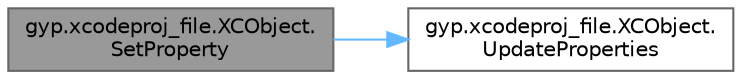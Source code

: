 digraph "gyp.xcodeproj_file.XCObject.SetProperty"
{
 // LATEX_PDF_SIZE
  bgcolor="transparent";
  edge [fontname=Helvetica,fontsize=10,labelfontname=Helvetica,labelfontsize=10];
  node [fontname=Helvetica,fontsize=10,shape=box,height=0.2,width=0.4];
  rankdir="LR";
  Node1 [id="Node000001",label="gyp.xcodeproj_file.XCObject.\lSetProperty",height=0.2,width=0.4,color="gray40", fillcolor="grey60", style="filled", fontcolor="black",tooltip=" "];
  Node1 -> Node2 [id="edge1_Node000001_Node000002",color="steelblue1",style="solid",tooltip=" "];
  Node2 [id="Node000002",label="gyp.xcodeproj_file.XCObject.\lUpdateProperties",height=0.2,width=0.4,color="grey40", fillcolor="white", style="filled",URL="$classgyp_1_1xcodeproj__file_1_1_x_c_object.html#a7f5c612aa82994a7844d4a64579ae598",tooltip=" "];
}
